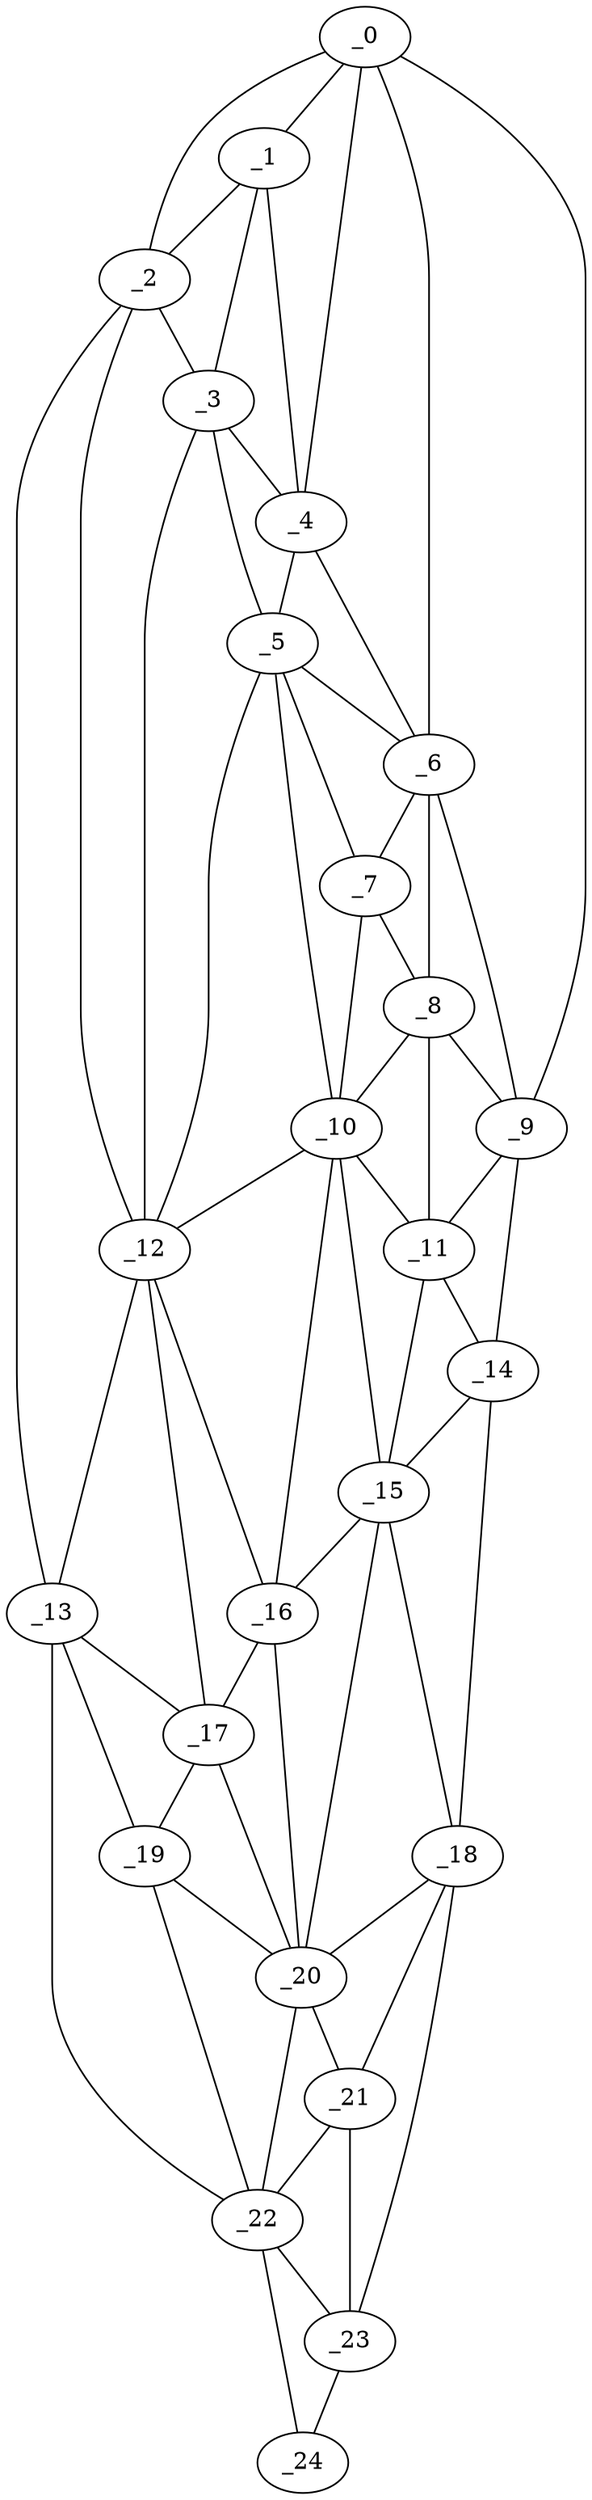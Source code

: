 graph "obj76__25.gxl" {
	_0	 [x=9,
		y=61];
	_1	 [x=20,
		y=63];
	_0 -- _1	 [valence=2];
	_2	 [x=26,
		y=68];
	_0 -- _2	 [valence=1];
	_4	 [x=40,
		y=59];
	_0 -- _4	 [valence=1];
	_6	 [x=55,
		y=49];
	_0 -- _6	 [valence=1];
	_9	 [x=70,
		y=45];
	_0 -- _9	 [valence=1];
	_1 -- _2	 [valence=1];
	_3	 [x=32,
		y=64];
	_1 -- _3	 [valence=2];
	_1 -- _4	 [valence=1];
	_2 -- _3	 [valence=1];
	_12	 [x=72,
		y=77];
	_2 -- _12	 [valence=2];
	_13	 [x=78,
		y=82];
	_2 -- _13	 [valence=1];
	_3 -- _4	 [valence=2];
	_5	 [x=49,
		y=61];
	_3 -- _5	 [valence=2];
	_3 -- _12	 [valence=2];
	_4 -- _5	 [valence=1];
	_4 -- _6	 [valence=2];
	_5 -- _6	 [valence=2];
	_7	 [x=56,
		y=55];
	_5 -- _7	 [valence=2];
	_10	 [x=70,
		y=63];
	_5 -- _10	 [valence=2];
	_5 -- _12	 [valence=1];
	_6 -- _7	 [valence=2];
	_8	 [x=62,
		y=53];
	_6 -- _8	 [valence=1];
	_6 -- _9	 [valence=2];
	_7 -- _8	 [valence=2];
	_7 -- _10	 [valence=2];
	_8 -- _9	 [valence=2];
	_8 -- _10	 [valence=2];
	_11	 [x=71,
		y=55];
	_8 -- _11	 [valence=2];
	_9 -- _11	 [valence=2];
	_14	 [x=80,
		y=47];
	_9 -- _14	 [valence=1];
	_10 -- _11	 [valence=2];
	_10 -- _12	 [valence=2];
	_15	 [x=81,
		y=58];
	_10 -- _15	 [valence=1];
	_16	 [x=83,
		y=66];
	_10 -- _16	 [valence=2];
	_11 -- _14	 [valence=1];
	_11 -- _15	 [valence=2];
	_12 -- _13	 [valence=1];
	_12 -- _16	 [valence=1];
	_17	 [x=84,
		y=77];
	_12 -- _17	 [valence=2];
	_13 -- _17	 [valence=2];
	_19	 [x=95,
		y=80];
	_13 -- _19	 [valence=1];
	_22	 [x=111,
		y=80];
	_13 -- _22	 [valence=1];
	_14 -- _15	 [valence=2];
	_18	 [x=89,
		y=49];
	_14 -- _18	 [valence=1];
	_15 -- _16	 [valence=2];
	_15 -- _18	 [valence=2];
	_20	 [x=97,
		y=68];
	_15 -- _20	 [valence=1];
	_16 -- _17	 [valence=2];
	_16 -- _20	 [valence=2];
	_17 -- _19	 [valence=2];
	_17 -- _20	 [valence=1];
	_18 -- _20	 [valence=1];
	_21	 [x=108,
		y=58];
	_18 -- _21	 [valence=2];
	_23	 [x=120,
		y=61];
	_18 -- _23	 [valence=1];
	_19 -- _20	 [valence=2];
	_19 -- _22	 [valence=1];
	_20 -- _21	 [valence=2];
	_20 -- _22	 [valence=2];
	_21 -- _22	 [valence=2];
	_21 -- _23	 [valence=2];
	_22 -- _23	 [valence=2];
	_24	 [x=123,
		y=67];
	_22 -- _24	 [valence=1];
	_23 -- _24	 [valence=1];
}
